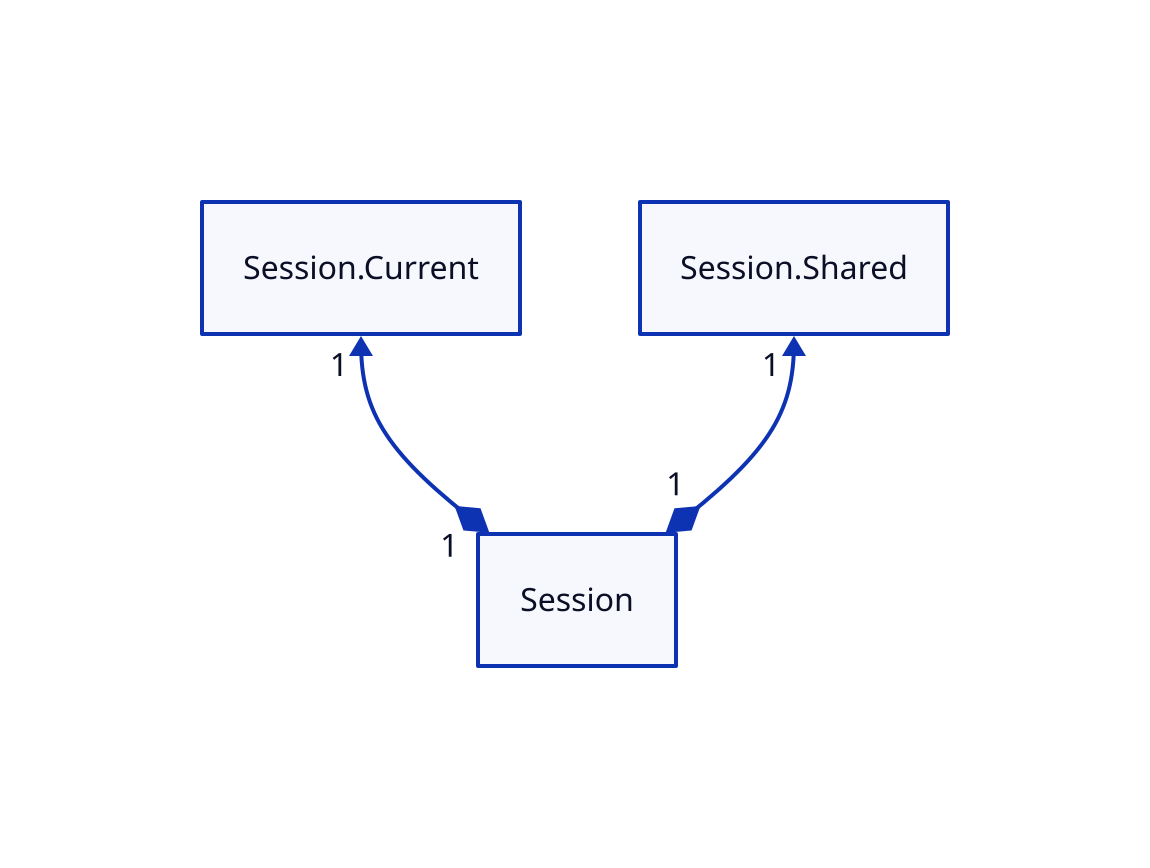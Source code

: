 direction: up

Session <-> Session\.Current: {
  source-arrowhead: {
    shape: diamond
    label: 1
    style.filled: true
  }

  target-arrowhead: {
    label: 1
  }
}

Session <-> Session\.Shared: {
  source-arrowhead: {
    shape: diamond
    label: 1
    style.filled: true
  }

  target-arrowhead: {
    label: 1
  }
}